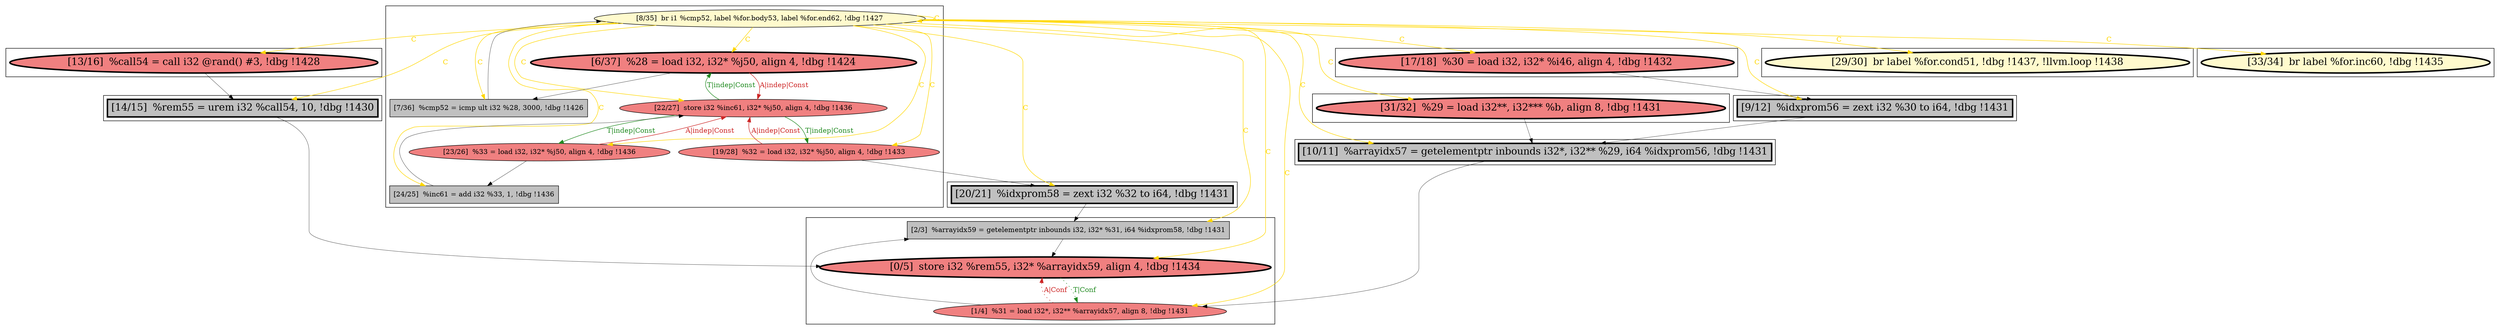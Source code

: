 
digraph G {



node6701->node6704 [style=solid,color=gold,label="C",penwidth=1.0,fontcolor=gold ]
node6701->node6695 [style=solid,color=gold,label="C",penwidth=1.0,fontcolor=gold ]
node6699->node6697 [style=solid,color=firebrick3,label="A|indep|Const",penwidth=1.0,fontcolor=firebrick3 ]
node6701->node6706 [style=solid,color=gold,label="C",penwidth=1.0,fontcolor=gold ]
node6700->node6696 [style=solid,color=black,label="",penwidth=0.5,fontcolor=black ]
node6701->node6692 [style=solid,color=gold,label="C",penwidth=1.0,fontcolor=gold ]
node6706->node6691 [style=solid,color=black,label="",penwidth=0.5,fontcolor=black ]
node6697->node6698 [style=solid,color=forestgreen,label="T|indep|Const",penwidth=1.0,fontcolor=forestgreen ]
node6701->node6699 [style=solid,color=gold,label="C",penwidth=1.0,fontcolor=gold ]
node6690->node6688 [style=solid,color=black,label="",penwidth=0.5,fontcolor=black ]
node6701->node6702 [style=solid,color=gold,label="C",penwidth=1.0,fontcolor=gold ]
node6701->node6703 [style=solid,color=gold,label="C",penwidth=1.0,fontcolor=gold ]
node6701->node6705 [style=solid,color=gold,label="C",penwidth=1.0,fontcolor=gold ]
node6692->node6689 [style=solid,color=black,label="",penwidth=0.5,fontcolor=black ]
node6693->node6695 [style=solid,color=black,label="",penwidth=0.5,fontcolor=black ]
node6698->node6702 [style=solid,color=black,label="",penwidth=0.5,fontcolor=black ]
node6701->node6688 [style=solid,color=gold,label="C",penwidth=1.0,fontcolor=gold ]
node6701->node6694 [style=solid,color=gold,label="C",penwidth=1.0,fontcolor=gold ]
node6701->node6691 [style=solid,color=gold,label="C",penwidth=1.0,fontcolor=gold ]
node6704->node6692 [style=solid,color=black,label="",penwidth=0.5,fontcolor=black ]
node6698->node6697 [style=solid,color=firebrick3,label="A|indep|Const",penwidth=1.0,fontcolor=firebrick3 ]
node6703->node6701 [style=solid,color=black,label="",penwidth=0.5,fontcolor=black ]
node6701->node6701 [style=solid,color=gold,label="C",penwidth=1.0,fontcolor=gold ]
node6699->node6703 [style=solid,color=black,label="",penwidth=0.5,fontcolor=black ]
node6691->node6692 [style=solid,color=black,label="",penwidth=0.5,fontcolor=black ]
node6701->node6698 [style=solid,color=gold,label="C",penwidth=1.0,fontcolor=gold ]
node6702->node6697 [style=solid,color=black,label="",penwidth=0.5,fontcolor=black ]
node6701->node6697 [style=solid,color=gold,label="C",penwidth=1.0,fontcolor=gold ]
node6695->node6688 [style=solid,color=black,label="",penwidth=0.5,fontcolor=black ]
node6689->node6690 [style=solid,color=black,label="",penwidth=0.5,fontcolor=black ]
node6700->node6697 [style=solid,color=firebrick3,label="A|indep|Const",penwidth=1.0,fontcolor=firebrick3 ]
node6697->node6699 [style=solid,color=forestgreen,label="T|indep|Const",penwidth=1.0,fontcolor=forestgreen ]
node6696->node6690 [style=solid,color=black,label="",penwidth=0.5,fontcolor=black ]
node6701->node6700 [style=solid,color=gold,label="C",penwidth=1.0,fontcolor=gold ]
node6697->node6700 [style=solid,color=forestgreen,label="T|indep|Const",penwidth=1.0,fontcolor=forestgreen ]
node6688->node6689 [style=dotted,color=forestgreen,label="T|Conf",penwidth=1.0,fontcolor=forestgreen ]
node6689->node6688 [style=dotted,color=firebrick3,label="A|Conf",penwidth=1.0,fontcolor=firebrick3 ]
node6701->node6689 [style=solid,color=gold,label="C",penwidth=1.0,fontcolor=gold ]
node6701->node6696 [style=solid,color=gold,label="C",penwidth=1.0,fontcolor=gold ]
node6701->node6690 [style=solid,color=gold,label="C",penwidth=1.0,fontcolor=gold ]
node6701->node6693 [style=solid,color=gold,label="C",penwidth=1.0,fontcolor=gold ]


subgraph cluster10 {


node6706 [penwidth=3.0,fontsize=20,fillcolor=lightcoral,label="[17/18]  %30 = load i32, i32* %i46, align 4, !dbg !1432",shape=ellipse,style=filled ]



}

subgraph cluster9 {


node6705 [penwidth=3.0,fontsize=20,fillcolor=lemonchiffon,label="[29/30]  br label %for.cond51, !dbg !1437, !llvm.loop !1438",shape=ellipse,style=filled ]



}

subgraph cluster8 {


node6704 [penwidth=3.0,fontsize=20,fillcolor=lightcoral,label="[31/32]  %29 = load i32**, i32*** %b, align 8, !dbg !1431",shape=ellipse,style=filled ]



}

subgraph cluster7 {


node6703 [fillcolor=grey,label="[7/36]  %cmp52 = icmp ult i32 %28, 3000, !dbg !1426",shape=rectangle,style=filled ]
node6698 [fillcolor=lightcoral,label="[23/26]  %33 = load i32, i32* %j50, align 4, !dbg !1436",shape=ellipse,style=filled ]
node6697 [fillcolor=lightcoral,label="[22/27]  store i32 %inc61, i32* %j50, align 4, !dbg !1436",shape=ellipse,style=filled ]
node6701 [fillcolor=lemonchiffon,label="[8/35]  br i1 %cmp52, label %for.body53, label %for.end62, !dbg !1427",shape=ellipse,style=filled ]
node6700 [fillcolor=lightcoral,label="[19/28]  %32 = load i32, i32* %j50, align 4, !dbg !1433",shape=ellipse,style=filled ]
node6699 [penwidth=3.0,fontsize=20,fillcolor=lightcoral,label="[6/37]  %28 = load i32, i32* %j50, align 4, !dbg !1424",shape=ellipse,style=filled ]
node6702 [fillcolor=grey,label="[24/25]  %inc61 = add i32 %33, 1, !dbg !1436",shape=rectangle,style=filled ]



}

subgraph cluster6 {


node6696 [penwidth=3.0,fontsize=20,fillcolor=grey,label="[20/21]  %idxprom58 = zext i32 %32 to i64, !dbg !1431",shape=rectangle,style=filled ]



}

subgraph cluster0 {


node6690 [fillcolor=grey,label="[2/3]  %arrayidx59 = getelementptr inbounds i32, i32* %31, i64 %idxprom58, !dbg !1431",shape=rectangle,style=filled ]
node6688 [penwidth=3.0,fontsize=20,fillcolor=lightcoral,label="[0/5]  store i32 %rem55, i32* %arrayidx59, align 4, !dbg !1434",shape=ellipse,style=filled ]
node6689 [fillcolor=lightcoral,label="[1/4]  %31 = load i32*, i32** %arrayidx57, align 8, !dbg !1431",shape=ellipse,style=filled ]



}

subgraph cluster5 {


node6695 [penwidth=3.0,fontsize=20,fillcolor=grey,label="[14/15]  %rem55 = urem i32 %call54, 10, !dbg !1430",shape=rectangle,style=filled ]



}

subgraph cluster1 {


node6691 [penwidth=3.0,fontsize=20,fillcolor=grey,label="[9/12]  %idxprom56 = zext i32 %30 to i64, !dbg !1431",shape=rectangle,style=filled ]



}

subgraph cluster2 {


node6692 [penwidth=3.0,fontsize=20,fillcolor=grey,label="[10/11]  %arrayidx57 = getelementptr inbounds i32*, i32** %29, i64 %idxprom56, !dbg !1431",shape=rectangle,style=filled ]



}

subgraph cluster3 {


node6693 [penwidth=3.0,fontsize=20,fillcolor=lightcoral,label="[13/16]  %call54 = call i32 @rand() #3, !dbg !1428",shape=ellipse,style=filled ]



}

subgraph cluster4 {


node6694 [penwidth=3.0,fontsize=20,fillcolor=lemonchiffon,label="[33/34]  br label %for.inc60, !dbg !1435",shape=ellipse,style=filled ]



}

}
